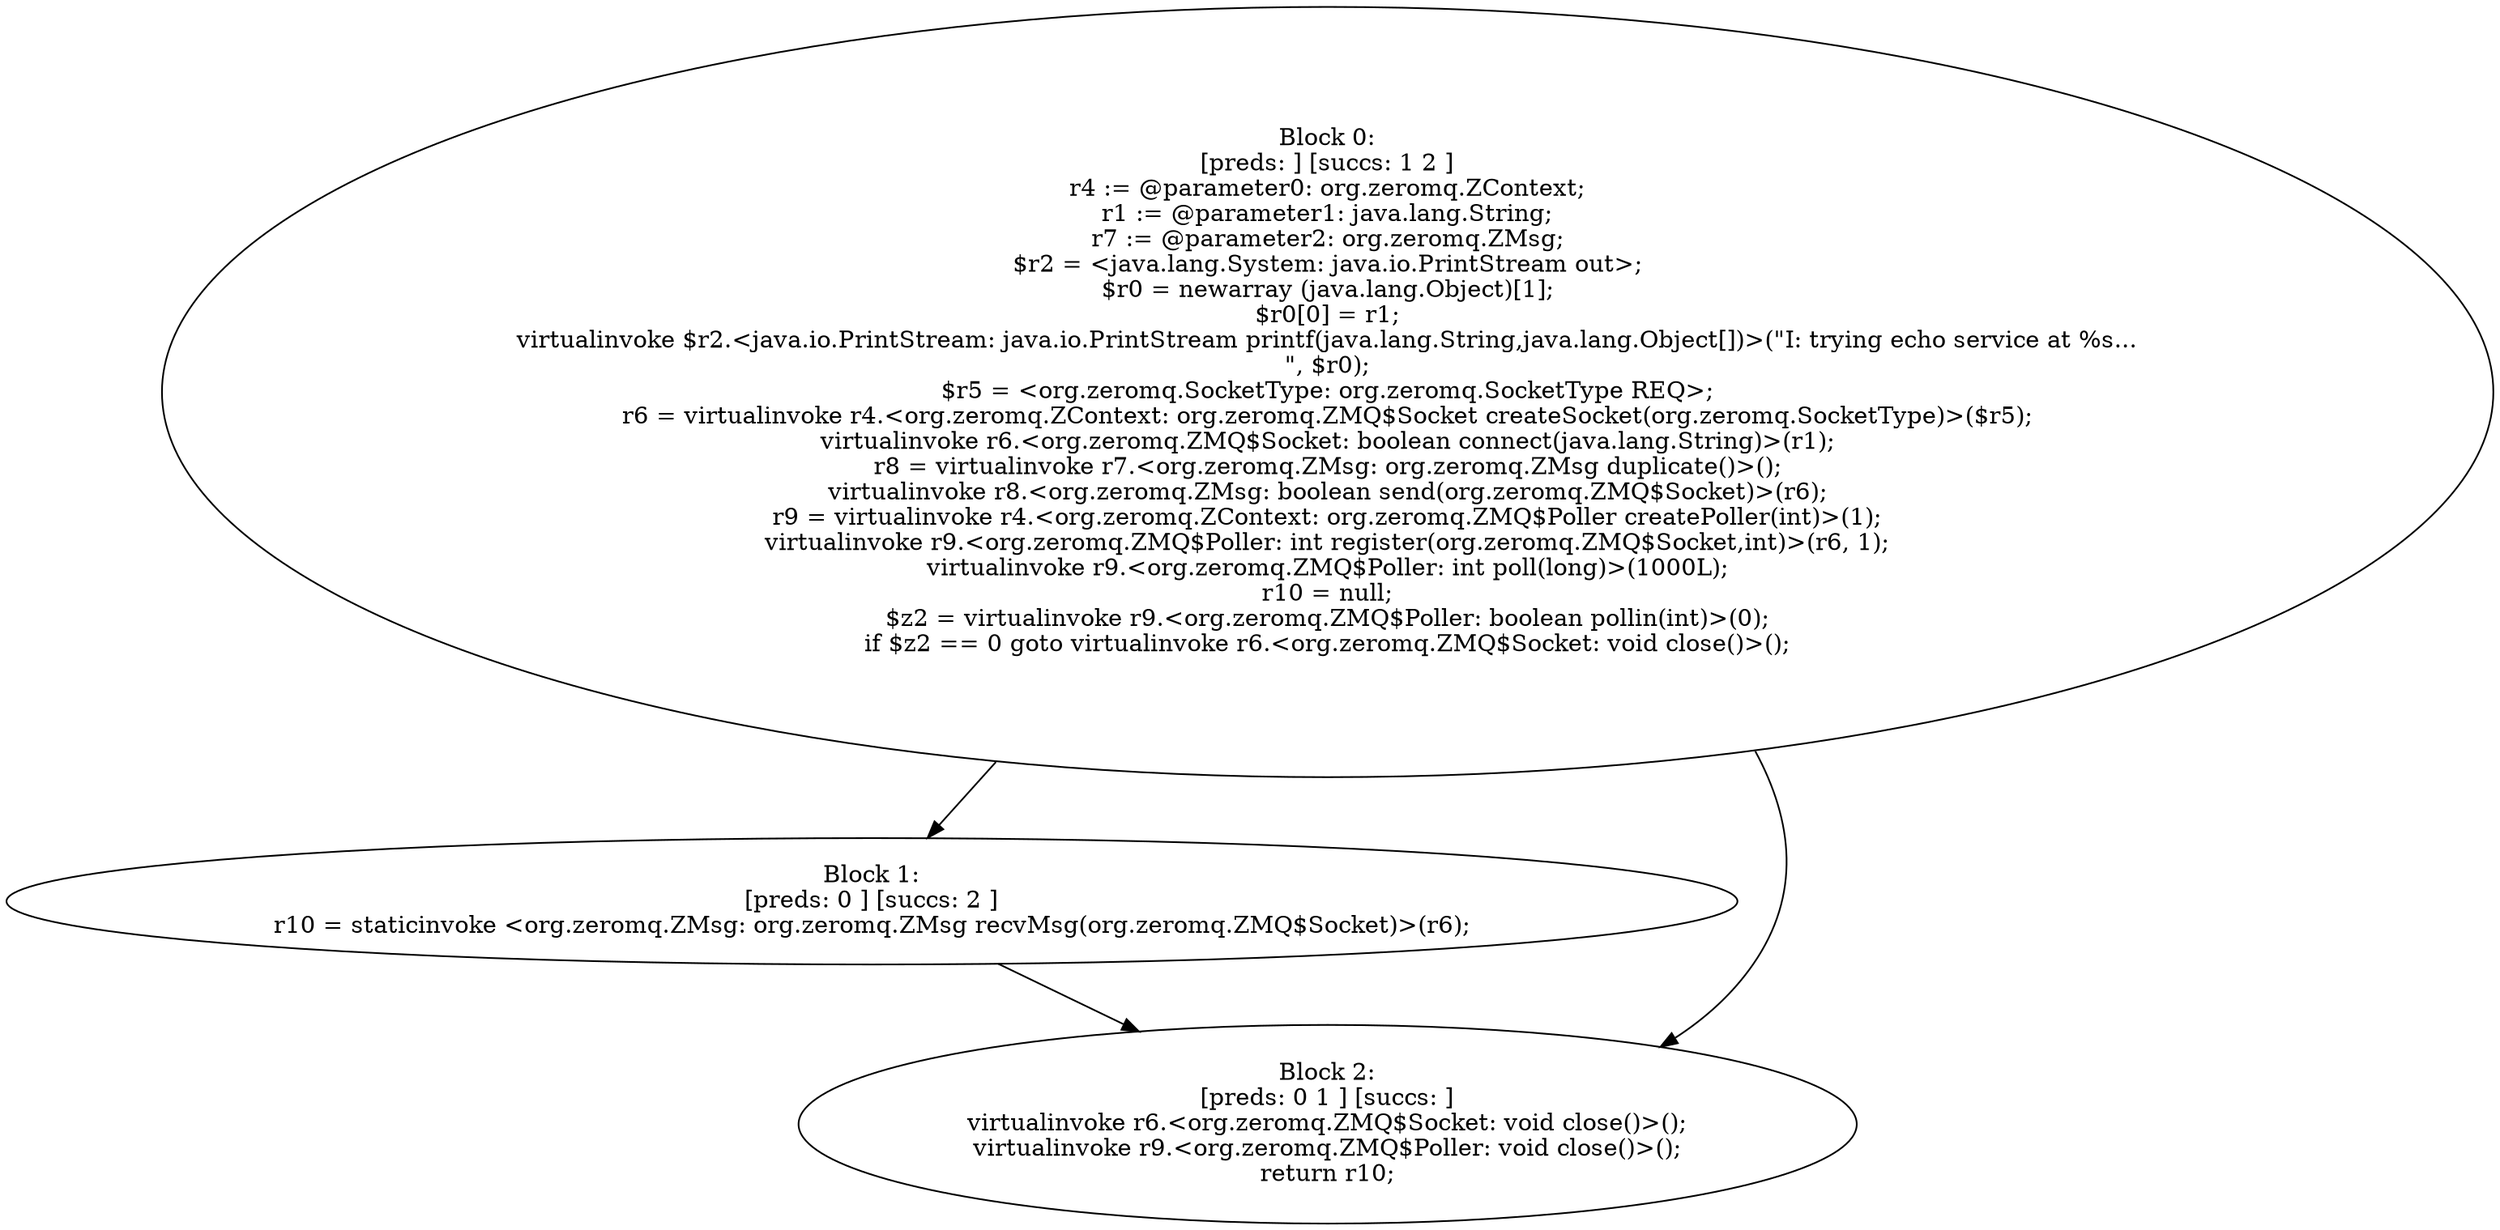 digraph "unitGraph" {
    "Block 0:
[preds: ] [succs: 1 2 ]
r4 := @parameter0: org.zeromq.ZContext;
r1 := @parameter1: java.lang.String;
r7 := @parameter2: org.zeromq.ZMsg;
$r2 = <java.lang.System: java.io.PrintStream out>;
$r0 = newarray (java.lang.Object)[1];
$r0[0] = r1;
virtualinvoke $r2.<java.io.PrintStream: java.io.PrintStream printf(java.lang.String,java.lang.Object[])>(\"I: trying echo service at %s...\n\", $r0);
$r5 = <org.zeromq.SocketType: org.zeromq.SocketType REQ>;
r6 = virtualinvoke r4.<org.zeromq.ZContext: org.zeromq.ZMQ$Socket createSocket(org.zeromq.SocketType)>($r5);
virtualinvoke r6.<org.zeromq.ZMQ$Socket: boolean connect(java.lang.String)>(r1);
r8 = virtualinvoke r7.<org.zeromq.ZMsg: org.zeromq.ZMsg duplicate()>();
virtualinvoke r8.<org.zeromq.ZMsg: boolean send(org.zeromq.ZMQ$Socket)>(r6);
r9 = virtualinvoke r4.<org.zeromq.ZContext: org.zeromq.ZMQ$Poller createPoller(int)>(1);
virtualinvoke r9.<org.zeromq.ZMQ$Poller: int register(org.zeromq.ZMQ$Socket,int)>(r6, 1);
virtualinvoke r9.<org.zeromq.ZMQ$Poller: int poll(long)>(1000L);
r10 = null;
$z2 = virtualinvoke r9.<org.zeromq.ZMQ$Poller: boolean pollin(int)>(0);
if $z2 == 0 goto virtualinvoke r6.<org.zeromq.ZMQ$Socket: void close()>();
"
    "Block 1:
[preds: 0 ] [succs: 2 ]
r10 = staticinvoke <org.zeromq.ZMsg: org.zeromq.ZMsg recvMsg(org.zeromq.ZMQ$Socket)>(r6);
"
    "Block 2:
[preds: 0 1 ] [succs: ]
virtualinvoke r6.<org.zeromq.ZMQ$Socket: void close()>();
virtualinvoke r9.<org.zeromq.ZMQ$Poller: void close()>();
return r10;
"
    "Block 0:
[preds: ] [succs: 1 2 ]
r4 := @parameter0: org.zeromq.ZContext;
r1 := @parameter1: java.lang.String;
r7 := @parameter2: org.zeromq.ZMsg;
$r2 = <java.lang.System: java.io.PrintStream out>;
$r0 = newarray (java.lang.Object)[1];
$r0[0] = r1;
virtualinvoke $r2.<java.io.PrintStream: java.io.PrintStream printf(java.lang.String,java.lang.Object[])>(\"I: trying echo service at %s...\n\", $r0);
$r5 = <org.zeromq.SocketType: org.zeromq.SocketType REQ>;
r6 = virtualinvoke r4.<org.zeromq.ZContext: org.zeromq.ZMQ$Socket createSocket(org.zeromq.SocketType)>($r5);
virtualinvoke r6.<org.zeromq.ZMQ$Socket: boolean connect(java.lang.String)>(r1);
r8 = virtualinvoke r7.<org.zeromq.ZMsg: org.zeromq.ZMsg duplicate()>();
virtualinvoke r8.<org.zeromq.ZMsg: boolean send(org.zeromq.ZMQ$Socket)>(r6);
r9 = virtualinvoke r4.<org.zeromq.ZContext: org.zeromq.ZMQ$Poller createPoller(int)>(1);
virtualinvoke r9.<org.zeromq.ZMQ$Poller: int register(org.zeromq.ZMQ$Socket,int)>(r6, 1);
virtualinvoke r9.<org.zeromq.ZMQ$Poller: int poll(long)>(1000L);
r10 = null;
$z2 = virtualinvoke r9.<org.zeromq.ZMQ$Poller: boolean pollin(int)>(0);
if $z2 == 0 goto virtualinvoke r6.<org.zeromq.ZMQ$Socket: void close()>();
"->"Block 1:
[preds: 0 ] [succs: 2 ]
r10 = staticinvoke <org.zeromq.ZMsg: org.zeromq.ZMsg recvMsg(org.zeromq.ZMQ$Socket)>(r6);
";
    "Block 0:
[preds: ] [succs: 1 2 ]
r4 := @parameter0: org.zeromq.ZContext;
r1 := @parameter1: java.lang.String;
r7 := @parameter2: org.zeromq.ZMsg;
$r2 = <java.lang.System: java.io.PrintStream out>;
$r0 = newarray (java.lang.Object)[1];
$r0[0] = r1;
virtualinvoke $r2.<java.io.PrintStream: java.io.PrintStream printf(java.lang.String,java.lang.Object[])>(\"I: trying echo service at %s...\n\", $r0);
$r5 = <org.zeromq.SocketType: org.zeromq.SocketType REQ>;
r6 = virtualinvoke r4.<org.zeromq.ZContext: org.zeromq.ZMQ$Socket createSocket(org.zeromq.SocketType)>($r5);
virtualinvoke r6.<org.zeromq.ZMQ$Socket: boolean connect(java.lang.String)>(r1);
r8 = virtualinvoke r7.<org.zeromq.ZMsg: org.zeromq.ZMsg duplicate()>();
virtualinvoke r8.<org.zeromq.ZMsg: boolean send(org.zeromq.ZMQ$Socket)>(r6);
r9 = virtualinvoke r4.<org.zeromq.ZContext: org.zeromq.ZMQ$Poller createPoller(int)>(1);
virtualinvoke r9.<org.zeromq.ZMQ$Poller: int register(org.zeromq.ZMQ$Socket,int)>(r6, 1);
virtualinvoke r9.<org.zeromq.ZMQ$Poller: int poll(long)>(1000L);
r10 = null;
$z2 = virtualinvoke r9.<org.zeromq.ZMQ$Poller: boolean pollin(int)>(0);
if $z2 == 0 goto virtualinvoke r6.<org.zeromq.ZMQ$Socket: void close()>();
"->"Block 2:
[preds: 0 1 ] [succs: ]
virtualinvoke r6.<org.zeromq.ZMQ$Socket: void close()>();
virtualinvoke r9.<org.zeromq.ZMQ$Poller: void close()>();
return r10;
";
    "Block 1:
[preds: 0 ] [succs: 2 ]
r10 = staticinvoke <org.zeromq.ZMsg: org.zeromq.ZMsg recvMsg(org.zeromq.ZMQ$Socket)>(r6);
"->"Block 2:
[preds: 0 1 ] [succs: ]
virtualinvoke r6.<org.zeromq.ZMQ$Socket: void close()>();
virtualinvoke r9.<org.zeromq.ZMQ$Poller: void close()>();
return r10;
";
}
